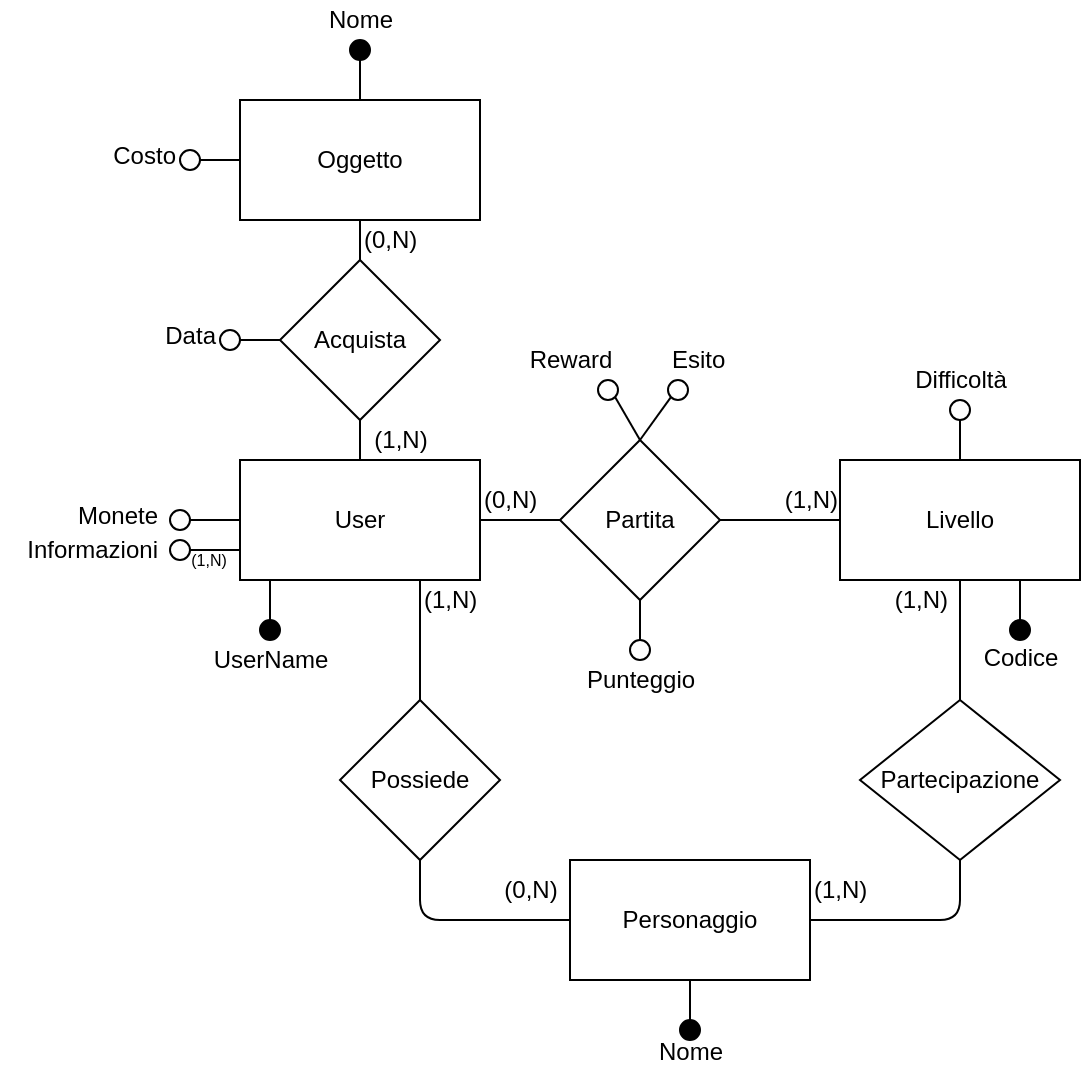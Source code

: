 <mxfile version="13.0.9" type="device"><diagram id="NEfZXdbhqqiVDME81LGS" name="Page-1"><mxGraphModel dx="1185" dy="635" grid="1" gridSize="10" guides="1" tooltips="1" connect="1" arrows="1" fold="1" page="1" pageScale="1" pageWidth="827" pageHeight="1169" math="0" shadow="0"><root><mxCell id="0"/><mxCell id="1" parent="0"/><mxCell id="RkMxQ2ROBVhRriyBY0ze-1" value="User" style="rounded=0;whiteSpace=wrap;html=1;" vertex="1" parent="1"><mxGeometry x="280" y="370" width="120" height="60" as="geometry"/></mxCell><mxCell id="RkMxQ2ROBVhRriyBY0ze-2" value="" style="endArrow=none;html=1;exitX=0.5;exitY=0;exitDx=0;exitDy=0;" edge="1" parent="1" source="RkMxQ2ROBVhRriyBY0ze-3"><mxGeometry width="50" height="50" relative="1" as="geometry"><mxPoint x="340" y="450" as="sourcePoint"/><mxPoint x="295" y="430" as="targetPoint"/></mxGeometry></mxCell><mxCell id="RkMxQ2ROBVhRriyBY0ze-3" value="" style="ellipse;whiteSpace=wrap;html=1;aspect=fixed;fillColor=#000000;" vertex="1" parent="1"><mxGeometry x="290" y="450" width="10" height="10" as="geometry"/></mxCell><mxCell id="RkMxQ2ROBVhRriyBY0ze-4" value="UserName" style="text;html=1;align=center;verticalAlign=middle;resizable=0;points=[];autosize=1;" vertex="1" parent="1"><mxGeometry x="260" y="460" width="70" height="20" as="geometry"/></mxCell><mxCell id="RkMxQ2ROBVhRriyBY0ze-5" value="" style="endArrow=none;html=1;entryX=1;entryY=0.5;entryDx=0;entryDy=0;exitX=0;exitY=0.5;exitDx=0;exitDy=0;" edge="1" parent="1" source="RkMxQ2ROBVhRriyBY0ze-6" target="RkMxQ2ROBVhRriyBY0ze-1"><mxGeometry width="50" height="50" relative="1" as="geometry"><mxPoint x="440" y="400" as="sourcePoint"/><mxPoint x="540" y="380" as="targetPoint"/></mxGeometry></mxCell><mxCell id="RkMxQ2ROBVhRriyBY0ze-6" value="Partita" style="rhombus;whiteSpace=wrap;html=1;fillColor=#FFFFFF;" vertex="1" parent="1"><mxGeometry x="440" y="360" width="80" height="80" as="geometry"/></mxCell><mxCell id="RkMxQ2ROBVhRriyBY0ze-7" value="Livello" style="rounded=0;whiteSpace=wrap;html=1;fillColor=#FFFFFF;" vertex="1" parent="1"><mxGeometry x="580" y="370" width="120" height="60" as="geometry"/></mxCell><mxCell id="RkMxQ2ROBVhRriyBY0ze-8" value="" style="endArrow=none;html=1;entryX=0;entryY=0.5;entryDx=0;entryDy=0;exitX=1;exitY=0.5;exitDx=0;exitDy=0;" edge="1" parent="1" source="RkMxQ2ROBVhRriyBY0ze-6" target="RkMxQ2ROBVhRriyBY0ze-7"><mxGeometry width="50" height="50" relative="1" as="geometry"><mxPoint x="490" y="510" as="sourcePoint"/><mxPoint x="540" y="460" as="targetPoint"/></mxGeometry></mxCell><mxCell id="RkMxQ2ROBVhRriyBY0ze-9" value="" style="endArrow=none;html=1;entryX=0.75;entryY=1;entryDx=0;entryDy=0;exitX=0.5;exitY=0;exitDx=0;exitDy=0;" edge="1" parent="1" source="RkMxQ2ROBVhRriyBY0ze-10" target="RkMxQ2ROBVhRriyBY0ze-7"><mxGeometry width="50" height="50" relative="1" as="geometry"><mxPoint x="640" y="450" as="sourcePoint"/><mxPoint x="660" y="450" as="targetPoint"/></mxGeometry></mxCell><mxCell id="RkMxQ2ROBVhRriyBY0ze-10" value="" style="ellipse;whiteSpace=wrap;html=1;aspect=fixed;fillColor=#000000;" vertex="1" parent="1"><mxGeometry x="665" y="450" width="10" height="10" as="geometry"/></mxCell><mxCell id="RkMxQ2ROBVhRriyBY0ze-11" value="Codice" style="text;html=1;align=center;verticalAlign=middle;resizable=0;points=[];autosize=1;" vertex="1" parent="1"><mxGeometry x="645" y="459" width="50" height="20" as="geometry"/></mxCell><mxCell id="RkMxQ2ROBVhRriyBY0ze-12" value="" style="endArrow=none;html=1;entryX=0.5;entryY=1;entryDx=0;entryDy=0;exitX=0.5;exitY=0;exitDx=0;exitDy=0;" edge="1" parent="1" source="RkMxQ2ROBVhRriyBY0ze-13" target="RkMxQ2ROBVhRriyBY0ze-6"><mxGeometry width="50" height="50" relative="1" as="geometry"><mxPoint x="480" y="460" as="sourcePoint"/><mxPoint x="470" y="460" as="targetPoint"/></mxGeometry></mxCell><mxCell id="RkMxQ2ROBVhRriyBY0ze-13" value="" style="ellipse;whiteSpace=wrap;html=1;aspect=fixed;" vertex="1" parent="1"><mxGeometry x="475" y="460" width="10" height="10" as="geometry"/></mxCell><mxCell id="RkMxQ2ROBVhRriyBY0ze-14" value="Punteggio" style="text;html=1;align=center;verticalAlign=middle;resizable=0;points=[];autosize=1;" vertex="1" parent="1"><mxGeometry x="445" y="470" width="70" height="20" as="geometry"/></mxCell><mxCell id="RkMxQ2ROBVhRriyBY0ze-15" value="" style="endArrow=none;html=1;exitX=0.5;exitY=0;exitDx=0;exitDy=0;entryX=0.5;entryY=1;entryDx=0;entryDy=0;" edge="1" parent="1" source="RkMxQ2ROBVhRriyBY0ze-7" target="RkMxQ2ROBVhRriyBY0ze-16"><mxGeometry width="50" height="50" relative="1" as="geometry"><mxPoint x="600" y="370" as="sourcePoint"/><mxPoint x="640" y="340" as="targetPoint"/></mxGeometry></mxCell><mxCell id="RkMxQ2ROBVhRriyBY0ze-16" value="" style="ellipse;whiteSpace=wrap;html=1;aspect=fixed;" vertex="1" parent="1"><mxGeometry x="635" y="340" width="10" height="10" as="geometry"/></mxCell><mxCell id="RkMxQ2ROBVhRriyBY0ze-17" value="Difficoltà" style="text;html=1;align=center;verticalAlign=middle;resizable=0;points=[];autosize=1;" vertex="1" parent="1"><mxGeometry x="610" y="320" width="60" height="20" as="geometry"/></mxCell><mxCell id="RkMxQ2ROBVhRriyBY0ze-18" value="" style="endArrow=none;html=1;exitX=0.5;exitY=0;exitDx=0;exitDy=0;entryX=1;entryY=1;entryDx=0;entryDy=0;" edge="1" parent="1" source="RkMxQ2ROBVhRriyBY0ze-6" target="RkMxQ2ROBVhRriyBY0ze-19"><mxGeometry width="50" height="50" relative="1" as="geometry"><mxPoint x="480" y="340" as="sourcePoint"/><mxPoint x="480" y="340" as="targetPoint"/></mxGeometry></mxCell><mxCell id="RkMxQ2ROBVhRriyBY0ze-19" value="" style="ellipse;whiteSpace=wrap;html=1;aspect=fixed;" vertex="1" parent="1"><mxGeometry x="459" y="330" width="10" height="10" as="geometry"/></mxCell><mxCell id="RkMxQ2ROBVhRriyBY0ze-20" value="Reward" style="text;html=1;align=center;verticalAlign=middle;resizable=0;points=[];autosize=1;" vertex="1" parent="1"><mxGeometry x="415" y="310" width="60" height="20" as="geometry"/></mxCell><mxCell id="RkMxQ2ROBVhRriyBY0ze-23" value="" style="endArrow=none;html=1;entryX=0.5;entryY=1;entryDx=0;entryDy=0;" edge="1" parent="1" target="RkMxQ2ROBVhRriyBY0ze-24"><mxGeometry width="50" height="50" relative="1" as="geometry"><mxPoint x="340" y="370" as="sourcePoint"/><mxPoint x="340" y="350" as="targetPoint"/></mxGeometry></mxCell><mxCell id="RkMxQ2ROBVhRriyBY0ze-24" value="Acquista" style="rhombus;whiteSpace=wrap;html=1;fillColor=#FFFFFF;" vertex="1" parent="1"><mxGeometry x="300" y="270" width="80" height="80" as="geometry"/></mxCell><mxCell id="RkMxQ2ROBVhRriyBY0ze-25" value="Oggetto" style="rounded=0;whiteSpace=wrap;html=1;fillColor=#FFFFFF;" vertex="1" parent="1"><mxGeometry x="280" y="190" width="120" height="60" as="geometry"/></mxCell><mxCell id="RkMxQ2ROBVhRriyBY0ze-26" value="" style="endArrow=none;html=1;exitX=0.5;exitY=0;exitDx=0;exitDy=0;entryX=0.5;entryY=1;entryDx=0;entryDy=0;" edge="1" parent="1" source="RkMxQ2ROBVhRriyBY0ze-24" target="RkMxQ2ROBVhRriyBY0ze-25"><mxGeometry width="50" height="50" relative="1" as="geometry"><mxPoint x="460" y="290" as="sourcePoint"/><mxPoint x="510" y="240" as="targetPoint"/></mxGeometry></mxCell><mxCell id="RkMxQ2ROBVhRriyBY0ze-27" value="" style="endArrow=none;html=1;entryX=0.5;entryY=0;entryDx=0;entryDy=0;exitX=0.5;exitY=1;exitDx=0;exitDy=0;" edge="1" parent="1" source="RkMxQ2ROBVhRriyBY0ze-28" target="RkMxQ2ROBVhRriyBY0ze-25"><mxGeometry width="50" height="50" relative="1" as="geometry"><mxPoint x="340" y="170" as="sourcePoint"/><mxPoint x="250" y="160" as="targetPoint"/></mxGeometry></mxCell><mxCell id="RkMxQ2ROBVhRriyBY0ze-28" value="" style="ellipse;whiteSpace=wrap;html=1;aspect=fixed;fillColor=#000000;" vertex="1" parent="1"><mxGeometry x="335" y="160" width="10" height="10" as="geometry"/></mxCell><mxCell id="RkMxQ2ROBVhRriyBY0ze-29" value="Nome" style="text;html=1;align=center;verticalAlign=middle;resizable=0;points=[];autosize=1;" vertex="1" parent="1"><mxGeometry x="315" y="140" width="50" height="20" as="geometry"/></mxCell><mxCell id="RkMxQ2ROBVhRriyBY0ze-31" value="" style="endArrow=none;html=1;entryX=0;entryY=0.5;entryDx=0;entryDy=0;exitX=1;exitY=0.5;exitDx=0;exitDy=0;" edge="1" parent="1" source="RkMxQ2ROBVhRriyBY0ze-32" target="RkMxQ2ROBVhRriyBY0ze-25"><mxGeometry width="50" height="50" relative="1" as="geometry"><mxPoint x="260" y="220" as="sourcePoint"/><mxPoint x="170" y="230" as="targetPoint"/></mxGeometry></mxCell><mxCell id="RkMxQ2ROBVhRriyBY0ze-32" value="" style="ellipse;whiteSpace=wrap;html=1;aspect=fixed;fillColor=#FFFFFF;gradientColor=none;" vertex="1" parent="1"><mxGeometry x="250" y="215" width="10" height="10" as="geometry"/></mxCell><mxCell id="RkMxQ2ROBVhRriyBY0ze-33" value="Costo" style="text;html=1;align=right;verticalAlign=middle;resizable=0;points=[];autosize=1;" vertex="1" parent="1"><mxGeometry x="199" y="208" width="50" height="20" as="geometry"/></mxCell><mxCell id="RkMxQ2ROBVhRriyBY0ze-34" value="" style="endArrow=none;html=1;entryX=0;entryY=1;entryDx=0;entryDy=0;" edge="1" parent="1" target="RkMxQ2ROBVhRriyBY0ze-35"><mxGeometry width="50" height="50" relative="1" as="geometry"><mxPoint x="480" y="360" as="sourcePoint"/><mxPoint x="490" y="340" as="targetPoint"/></mxGeometry></mxCell><mxCell id="RkMxQ2ROBVhRriyBY0ze-35" value="" style="ellipse;whiteSpace=wrap;html=1;aspect=fixed;fillColor=#FFFFFF;gradientColor=none;" vertex="1" parent="1"><mxGeometry x="494" y="330" width="10" height="10" as="geometry"/></mxCell><mxCell id="RkMxQ2ROBVhRriyBY0ze-36" value="Esito" style="text;html=1;align=left;verticalAlign=middle;resizable=0;points=[];autosize=1;" vertex="1" parent="1"><mxGeometry x="494" y="310" width="40" height="20" as="geometry"/></mxCell><mxCell id="RkMxQ2ROBVhRriyBY0ze-37" value="" style="endArrow=none;html=1;entryX=0;entryY=0.5;entryDx=0;entryDy=0;exitX=1;exitY=0.5;exitDx=0;exitDy=0;" edge="1" parent="1" source="RkMxQ2ROBVhRriyBY0ze-38" target="RkMxQ2ROBVhRriyBY0ze-1"><mxGeometry width="50" height="50" relative="1" as="geometry"><mxPoint x="260" y="400" as="sourcePoint"/><mxPoint x="250" y="360" as="targetPoint"/></mxGeometry></mxCell><mxCell id="RkMxQ2ROBVhRriyBY0ze-38" value="" style="ellipse;whiteSpace=wrap;html=1;aspect=fixed;fillColor=#FFFFFF;gradientColor=none;" vertex="1" parent="1"><mxGeometry x="245" y="395" width="10" height="10" as="geometry"/></mxCell><mxCell id="RkMxQ2ROBVhRriyBY0ze-39" value="Monete" style="text;html=1;align=right;verticalAlign=middle;resizable=0;points=[];autosize=1;" vertex="1" parent="1"><mxGeometry x="180" y="388" width="60" height="20" as="geometry"/></mxCell><mxCell id="RkMxQ2ROBVhRriyBY0ze-40" value="(0,N)" style="text;html=1;align=left;verticalAlign=middle;resizable=0;points=[];autosize=1;" vertex="1" parent="1"><mxGeometry x="400" y="380" width="40" height="20" as="geometry"/></mxCell><mxCell id="RkMxQ2ROBVhRriyBY0ze-41" value="(1,N)" style="text;html=1;align=right;verticalAlign=middle;resizable=0;points=[];autosize=1;" vertex="1" parent="1"><mxGeometry x="540" y="380" width="40" height="20" as="geometry"/></mxCell><mxCell id="RkMxQ2ROBVhRriyBY0ze-42" value="(1,N)" style="text;html=1;align=center;verticalAlign=middle;resizable=0;points=[];autosize=1;" vertex="1" parent="1"><mxGeometry x="340" y="350" width="40" height="20" as="geometry"/></mxCell><mxCell id="RkMxQ2ROBVhRriyBY0ze-43" value="(0,N)" style="text;html=1;align=left;verticalAlign=middle;resizable=0;points=[];autosize=1;" vertex="1" parent="1"><mxGeometry x="340" y="250" width="40" height="20" as="geometry"/></mxCell><mxCell id="RkMxQ2ROBVhRriyBY0ze-44" value="" style="endArrow=none;html=1;entryX=0;entryY=0.5;entryDx=0;entryDy=0;exitX=1;exitY=0.5;exitDx=0;exitDy=0;" edge="1" parent="1" source="RkMxQ2ROBVhRriyBY0ze-45" target="RkMxQ2ROBVhRriyBY0ze-24"><mxGeometry width="50" height="50" relative="1" as="geometry"><mxPoint x="280" y="310" as="sourcePoint"/><mxPoint x="250" y="290" as="targetPoint"/></mxGeometry></mxCell><mxCell id="RkMxQ2ROBVhRriyBY0ze-45" value="" style="ellipse;whiteSpace=wrap;html=1;aspect=fixed;fillColor=#FFFFFF;gradientColor=none;" vertex="1" parent="1"><mxGeometry x="270" y="305" width="10" height="10" as="geometry"/></mxCell><mxCell id="RkMxQ2ROBVhRriyBY0ze-46" value="Data" style="text;html=1;align=right;verticalAlign=middle;resizable=0;points=[];autosize=1;" vertex="1" parent="1"><mxGeometry x="229" y="298" width="40" height="20" as="geometry"/></mxCell><mxCell id="RkMxQ2ROBVhRriyBY0ze-47" value="" style="endArrow=none;html=1;entryX=0;entryY=0.75;entryDx=0;entryDy=0;exitX=1;exitY=0.5;exitDx=0;exitDy=0;" edge="1" parent="1" source="RkMxQ2ROBVhRriyBY0ze-48" target="RkMxQ2ROBVhRriyBY0ze-1"><mxGeometry width="50" height="50" relative="1" as="geometry"><mxPoint x="260" y="415" as="sourcePoint"/><mxPoint x="230" y="410" as="targetPoint"/></mxGeometry></mxCell><mxCell id="RkMxQ2ROBVhRriyBY0ze-48" value="" style="ellipse;whiteSpace=wrap;html=1;aspect=fixed;fillColor=#FFFFFF;gradientColor=none;" vertex="1" parent="1"><mxGeometry x="245" y="410" width="10" height="10" as="geometry"/></mxCell><mxCell id="RkMxQ2ROBVhRriyBY0ze-49" value="Informazioni" style="text;html=1;align=right;verticalAlign=middle;resizable=0;points=[];autosize=1;" vertex="1" parent="1"><mxGeometry x="160" y="405" width="80" height="20" as="geometry"/></mxCell><mxCell id="RkMxQ2ROBVhRriyBY0ze-50" value="&lt;p style=&quot;line-height: 120%&quot;&gt;&lt;font style=&quot;font-size: 8px&quot;&gt;(1,N)&lt;/font&gt;&lt;/p&gt;" style="text;html=1;align=center;verticalAlign=middle;resizable=0;points=[];autosize=1;" vertex="1" parent="1"><mxGeometry x="249" y="395" width="30" height="50" as="geometry"/></mxCell><mxCell id="RkMxQ2ROBVhRriyBY0ze-52" value="Personaggio" style="rounded=0;whiteSpace=wrap;html=1;fillColor=#FFFFFF;gradientColor=none;align=center;" vertex="1" parent="1"><mxGeometry x="445" y="570" width="120" height="60" as="geometry"/></mxCell><mxCell id="RkMxQ2ROBVhRriyBY0ze-53" value="" style="endArrow=none;html=1;entryX=0.5;entryY=1;entryDx=0;entryDy=0;exitX=0.5;exitY=0;exitDx=0;exitDy=0;" edge="1" parent="1" source="RkMxQ2ROBVhRriyBY0ze-54" target="RkMxQ2ROBVhRriyBY0ze-52"><mxGeometry width="50" height="50" relative="1" as="geometry"><mxPoint x="505" y="650" as="sourcePoint"/><mxPoint x="515" y="640" as="targetPoint"/></mxGeometry></mxCell><mxCell id="RkMxQ2ROBVhRriyBY0ze-54" value="" style="ellipse;whiteSpace=wrap;html=1;aspect=fixed;fillColor=#000000;gradientColor=none;" vertex="1" parent="1"><mxGeometry x="500" y="650" width="10" height="10" as="geometry"/></mxCell><mxCell id="RkMxQ2ROBVhRriyBY0ze-55" value="Nome" style="text;html=1;align=center;verticalAlign=middle;resizable=0;points=[];autosize=1;" vertex="1" parent="1"><mxGeometry x="480" y="656" width="50" height="20" as="geometry"/></mxCell><mxCell id="RkMxQ2ROBVhRriyBY0ze-56" value="" style="endArrow=none;html=1;entryX=0.75;entryY=1;entryDx=0;entryDy=0;exitX=0.5;exitY=0;exitDx=0;exitDy=0;" edge="1" parent="1" source="RkMxQ2ROBVhRriyBY0ze-57" target="RkMxQ2ROBVhRriyBY0ze-1"><mxGeometry width="50" height="50" relative="1" as="geometry"><mxPoint x="370" y="470" as="sourcePoint"/><mxPoint x="400" y="520" as="targetPoint"/></mxGeometry></mxCell><mxCell id="RkMxQ2ROBVhRriyBY0ze-57" value="Possiede" style="rhombus;whiteSpace=wrap;html=1;fillColor=#ffffff;gradientColor=none;align=center;" vertex="1" parent="1"><mxGeometry x="330" y="490" width="80" height="80" as="geometry"/></mxCell><mxCell id="RkMxQ2ROBVhRriyBY0ze-58" value="Partecipazione" style="rhombus;whiteSpace=wrap;html=1;fillColor=#ffffff;gradientColor=none;align=center;" vertex="1" parent="1"><mxGeometry x="590" y="490" width="100" height="80" as="geometry"/></mxCell><mxCell id="RkMxQ2ROBVhRriyBY0ze-59" value="" style="endArrow=none;html=1;entryX=0.5;entryY=1;entryDx=0;entryDy=0;exitX=0.5;exitY=0;exitDx=0;exitDy=0;" edge="1" parent="1" source="RkMxQ2ROBVhRriyBY0ze-58" target="RkMxQ2ROBVhRriyBY0ze-7"><mxGeometry width="50" height="50" relative="1" as="geometry"><mxPoint x="500" y="550" as="sourcePoint"/><mxPoint x="550" y="500" as="targetPoint"/></mxGeometry></mxCell><mxCell id="RkMxQ2ROBVhRriyBY0ze-60" value="" style="endArrow=none;html=1;entryX=0.5;entryY=1;entryDx=0;entryDy=0;exitX=0;exitY=0.5;exitDx=0;exitDy=0;" edge="1" parent="1" source="RkMxQ2ROBVhRriyBY0ze-52" target="RkMxQ2ROBVhRriyBY0ze-57"><mxGeometry width="50" height="50" relative="1" as="geometry"><mxPoint x="350" y="640" as="sourcePoint"/><mxPoint x="400" y="590" as="targetPoint"/><Array as="points"><mxPoint x="370" y="600"/></Array></mxGeometry></mxCell><mxCell id="RkMxQ2ROBVhRriyBY0ze-61" value="" style="endArrow=none;html=1;entryX=0.5;entryY=1;entryDx=0;entryDy=0;exitX=1;exitY=0.5;exitDx=0;exitDy=0;" edge="1" parent="1" source="RkMxQ2ROBVhRriyBY0ze-52" target="RkMxQ2ROBVhRriyBY0ze-58"><mxGeometry width="50" height="50" relative="1" as="geometry"><mxPoint x="630" y="650" as="sourcePoint"/><mxPoint x="680" y="600" as="targetPoint"/><Array as="points"><mxPoint x="640" y="600"/></Array></mxGeometry></mxCell><mxCell id="RkMxQ2ROBVhRriyBY0ze-65" value="(1,N)" style="text;html=1;align=left;verticalAlign=middle;resizable=0;points=[];autosize=1;" vertex="1" parent="1"><mxGeometry x="370" y="430" width="40" height="20" as="geometry"/></mxCell><mxCell id="RkMxQ2ROBVhRriyBY0ze-66" value="(0,N)" style="text;html=1;align=center;verticalAlign=middle;resizable=0;points=[];autosize=1;" vertex="1" parent="1"><mxGeometry x="405" y="575" width="40" height="20" as="geometry"/></mxCell><mxCell id="RkMxQ2ROBVhRriyBY0ze-67" value="(1,N)" style="text;html=1;align=left;verticalAlign=middle;resizable=0;points=[];autosize=1;" vertex="1" parent="1"><mxGeometry x="565" y="575" width="40" height="20" as="geometry"/></mxCell><mxCell id="RkMxQ2ROBVhRriyBY0ze-68" value="(1,N)" style="text;html=1;align=right;verticalAlign=middle;resizable=0;points=[];autosize=1;" vertex="1" parent="1"><mxGeometry x="595" y="430" width="40" height="20" as="geometry"/></mxCell></root></mxGraphModel></diagram></mxfile>